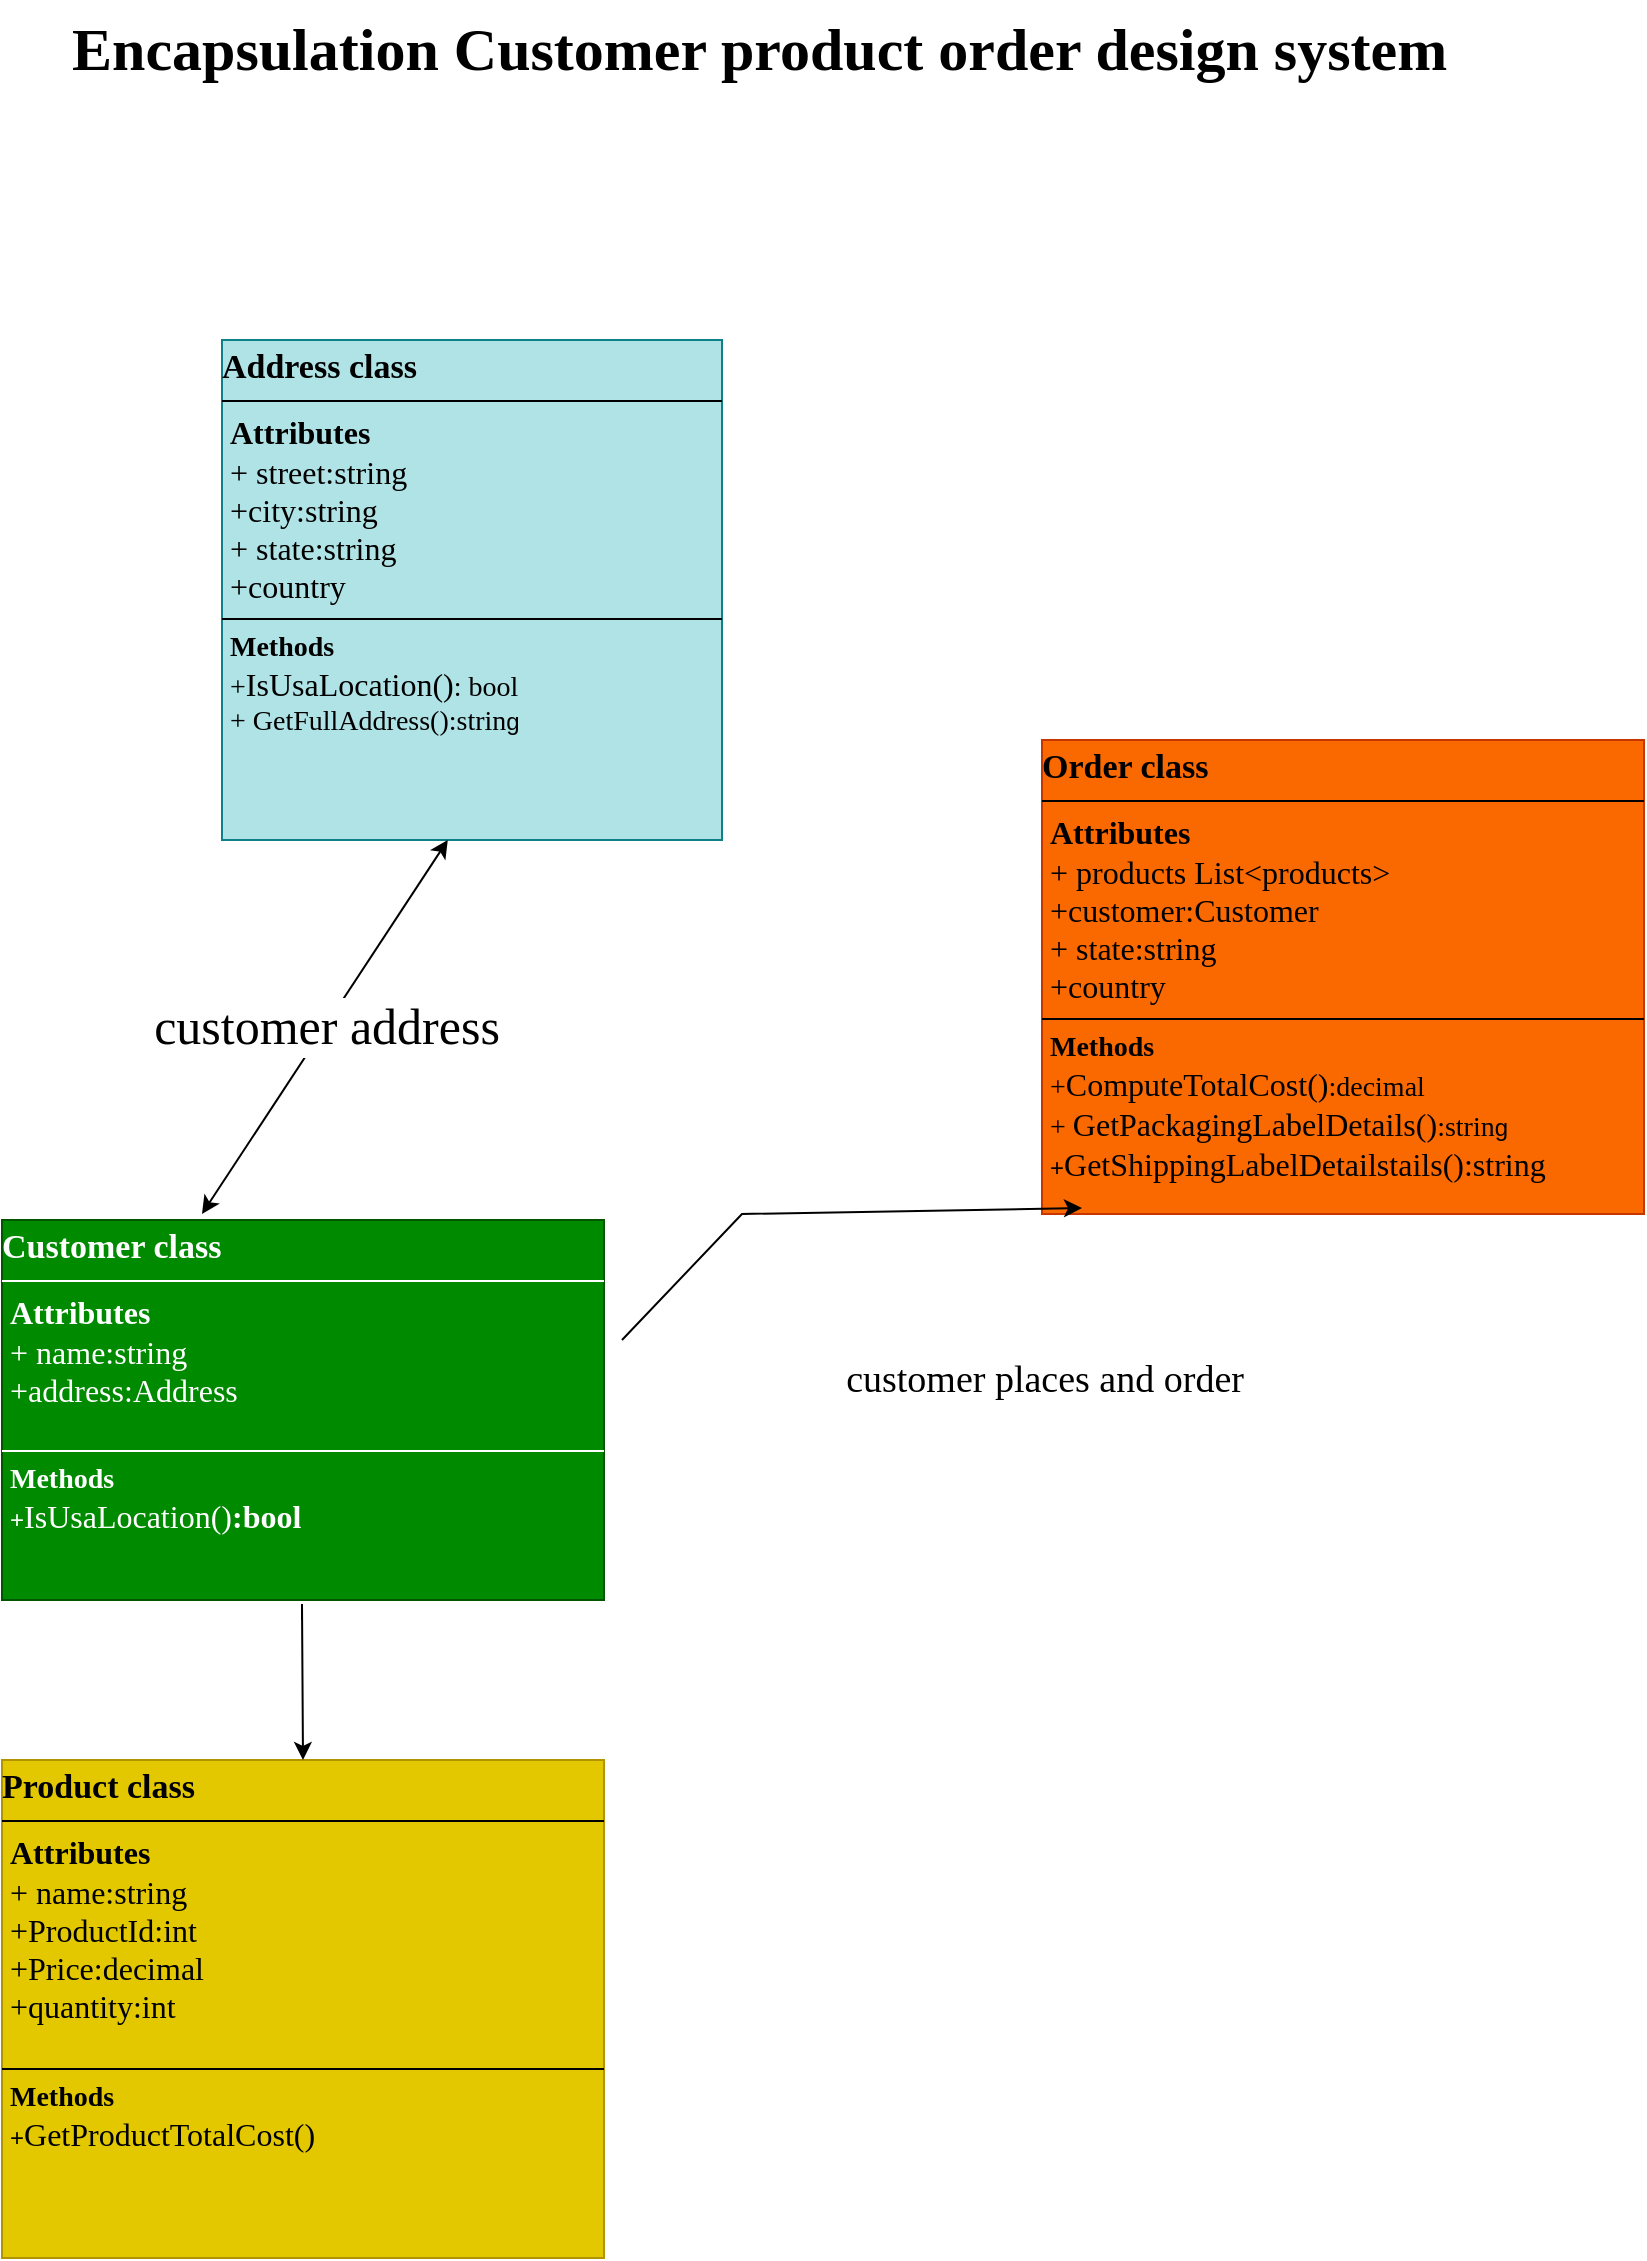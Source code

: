<mxfile version="24.9.1">
  <diagram name="Page-1" id="ILf9U53f0C0h9iRkxd_V">
    <mxGraphModel dx="808" dy="1297" grid="1" gridSize="10" guides="1" tooltips="1" connect="1" arrows="1" fold="1" page="1" pageScale="1" pageWidth="1100" pageHeight="850" math="0" shadow="0">
      <root>
        <mxCell id="0" />
        <mxCell id="1" parent="0" />
        <mxCell id="89QXTlPWQm8fRgov8DnZ-9" value="&lt;p style=&quot;margin: 4px 0px 0px;&quot;&gt;&lt;b style=&quot;&quot;&gt;&lt;font style=&quot;font-size: 17px;&quot; face=&quot;Times New Roman&quot;&gt;Order class&lt;/font&gt;&lt;/b&gt;&lt;br&gt;&lt;/p&gt;&lt;hr size=&quot;1&quot; style=&quot;border-style:solid;&quot;&gt;&lt;p style=&quot;margin:0px;margin-left:4px;&quot;&gt;&lt;font face=&quot;Times New Roman&quot;&gt;&lt;span style=&quot;font-size: 16px;&quot;&gt;&lt;b&gt;Attributes&lt;/b&gt;&lt;/span&gt;&lt;/font&gt;&lt;/p&gt;&lt;p style=&quot;margin:0px;margin-left:4px;&quot;&gt;&lt;font style=&quot;font-size: 16px;&quot; face=&quot;Times New Roman&quot;&gt;+ products List&amp;lt;products&amp;gt;&lt;/font&gt;&lt;/p&gt;&lt;p style=&quot;margin:0px;margin-left:4px;&quot;&gt;&lt;font style=&quot;font-size: 16px;&quot; face=&quot;Times New Roman&quot;&gt;+customer:Customer&lt;/font&gt;&lt;/p&gt;&lt;p style=&quot;margin:0px;margin-left:4px;&quot;&gt;&lt;span style=&quot;background-color: initial;&quot;&gt;&lt;font style=&quot;font-size: 16px;&quot; face=&quot;Times New Roman&quot;&gt;+ state:string&lt;/font&gt;&lt;/span&gt;&lt;/p&gt;&lt;p style=&quot;margin:0px;margin-left:4px;&quot;&gt;&lt;span style=&quot;background-color: initial;&quot;&gt;&lt;font style=&quot;font-size: 16px;&quot; face=&quot;Times New Roman&quot;&gt;+country&lt;/font&gt;&lt;/span&gt;&lt;/p&gt;&lt;hr size=&quot;1&quot; style=&quot;border-style:solid;&quot;&gt;&lt;p style=&quot;margin:0px;margin-left:4px;&quot;&gt;&lt;font face=&quot;Times New Roman&quot;&gt;&lt;span style=&quot;font-size: 14px;&quot;&gt;&lt;b&gt;Methods&lt;/b&gt;&lt;/span&gt;&lt;/font&gt;&lt;/p&gt;&lt;p style=&quot;margin:0px;margin-left:4px;&quot;&gt;&lt;font style=&quot;font-size: 14px;&quot; face=&quot;Times New Roman&quot;&gt;+&lt;/font&gt;&lt;span style=&quot;font-family: &amp;quot;Tibetan Machine Uni&amp;quot;; background-color: transparent; font-size: medium;&quot;&gt;ComputeTotalCost()&lt;/span&gt;&lt;span style=&quot;font-size: 14px; font-family: &amp;quot;Times New Roman&amp;quot;; background-color: initial;&quot;&gt;:decimal&lt;/span&gt;&lt;/p&gt;&lt;p style=&quot;margin:0px;margin-left:4px;&quot;&gt;&lt;font style=&quot;font-size: 14px;&quot; face=&quot;Times New Roman&quot;&gt;+&amp;nbsp;&lt;/font&gt;&lt;span style=&quot;font-family: &amp;quot;Tibetan Machine Uni&amp;quot;; background-color: transparent; font-size: medium;&quot;&gt;GetPackagingLabelDe&lt;/span&gt;&lt;span style=&quot;font-family: &amp;quot;Tibetan Machine Uni&amp;quot;; background-color: transparent; font-size: medium;&quot;&gt;tails()&lt;/span&gt;&lt;font style=&quot;background-color: initial; font-size: 14px;&quot; face=&quot;Times New Roman&quot;&gt;:strin&lt;/font&gt;&lt;span style=&quot;background-color: initial;&quot;&gt;g&lt;/span&gt;&lt;/p&gt;&lt;p style=&quot;margin:0px;margin-left:4px;&quot;&gt;&lt;span style=&quot;background-color: initial;&quot;&gt;+&lt;/span&gt;&lt;span style=&quot;font-family: &amp;quot;Tibetan Machine Uni&amp;quot;; background-color: transparent; font-size: medium;&quot;&gt;GetShippingLabelDetailstails():string&lt;/span&gt;&lt;/p&gt;&lt;p style=&quot;margin:0px;margin-left:4px;&quot;&gt;&lt;span style=&quot;background-color: initial;&quot;&gt;&lt;br&gt;&lt;/span&gt;&lt;/p&gt;" style="verticalAlign=top;align=left;overflow=fill;html=1;whiteSpace=wrap;fillColor=#fa6800;fontColor=#000000;strokeColor=#C73500;" vertex="1" parent="1">
          <mxGeometry x="530" y="-450" width="301" height="237" as="geometry" />
        </mxCell>
        <mxCell id="89QXTlPWQm8fRgov8DnZ-6" value="&lt;p style=&quot;margin: 4px 0px 0px;&quot;&gt;&lt;b style=&quot;&quot;&gt;&lt;font style=&quot;font-size: 17px;&quot; face=&quot;Times New Roman&quot;&gt;Address class&lt;/font&gt;&lt;/b&gt;&lt;br&gt;&lt;/p&gt;&lt;hr size=&quot;1&quot; style=&quot;border-style:solid;&quot;&gt;&lt;p style=&quot;margin:0px;margin-left:4px;&quot;&gt;&lt;font face=&quot;Times New Roman&quot;&gt;&lt;span style=&quot;font-size: 16px;&quot;&gt;&lt;b&gt;Attributes&lt;/b&gt;&lt;/span&gt;&lt;/font&gt;&lt;/p&gt;&lt;p style=&quot;margin:0px;margin-left:4px;&quot;&gt;&lt;font style=&quot;font-size: 16px;&quot; face=&quot;Times New Roman&quot;&gt;+ street:string&lt;/font&gt;&lt;/p&gt;&lt;p style=&quot;margin:0px;margin-left:4px;&quot;&gt;&lt;font style=&quot;font-size: 16px;&quot; face=&quot;Times New Roman&quot;&gt;+city:string&lt;/font&gt;&lt;/p&gt;&lt;p style=&quot;margin:0px;margin-left:4px;&quot;&gt;&lt;span style=&quot;background-color: initial;&quot;&gt;&lt;font style=&quot;font-size: 16px;&quot; face=&quot;Times New Roman&quot;&gt;+ state:string&lt;/font&gt;&lt;/span&gt;&lt;/p&gt;&lt;p style=&quot;margin:0px;margin-left:4px;&quot;&gt;&lt;span style=&quot;background-color: initial;&quot;&gt;&lt;font style=&quot;font-size: 16px;&quot; face=&quot;Times New Roman&quot;&gt;+country&lt;/font&gt;&lt;/span&gt;&lt;/p&gt;&lt;hr size=&quot;1&quot; style=&quot;border-style:solid;&quot;&gt;&lt;p style=&quot;margin:0px;margin-left:4px;&quot;&gt;&lt;font face=&quot;Times New Roman&quot;&gt;&lt;span style=&quot;font-size: 14px;&quot;&gt;&lt;b&gt;Methods&lt;/b&gt;&lt;/span&gt;&lt;/font&gt;&lt;/p&gt;&lt;p style=&quot;margin:0px;margin-left:4px;&quot;&gt;&lt;font style=&quot;font-size: 14px;&quot; face=&quot;Times New Roman&quot;&gt;+&lt;/font&gt;&lt;span style=&quot;font-family: &amp;quot;Tibetan Machine Uni&amp;quot;; background-color: transparent; font-size: medium;&quot;&gt;IsUsa&lt;/span&gt;&lt;span style=&quot;font-family: &amp;quot;Tibetan Machine Uni&amp;quot;; background-color: transparent; font-size: medium;&quot;&gt;Location()&lt;/span&gt;&lt;span style=&quot;font-size: 14px; font-family: &amp;quot;Times New Roman&amp;quot;; background-color: initial;&quot;&gt;: bool&lt;/span&gt;&lt;/p&gt;&lt;p style=&quot;margin:0px;margin-left:4px;&quot;&gt;&lt;font style=&quot;font-size: 14px;&quot; face=&quot;Times New Roman&quot;&gt;+ GetFullAddress():strin&lt;/font&gt;g&lt;/p&gt;" style="verticalAlign=top;align=left;overflow=fill;html=1;whiteSpace=wrap;fillColor=#b0e3e6;strokeColor=#0e8088;" vertex="1" parent="1">
          <mxGeometry x="120" y="-650" width="250" height="250" as="geometry" />
        </mxCell>
        <mxCell id="89QXTlPWQm8fRgov8DnZ-10" value="&lt;p style=&quot;margin: 4px 0px 0px;&quot;&gt;&lt;b style=&quot;&quot;&gt;&lt;font style=&quot;font-size: 17px;&quot; face=&quot;Times New Roman&quot;&gt;Customer class&lt;/font&gt;&lt;/b&gt;&lt;br&gt;&lt;/p&gt;&lt;hr size=&quot;1&quot; style=&quot;border-style:solid;&quot;&gt;&lt;p style=&quot;margin:0px;margin-left:4px;&quot;&gt;&lt;font face=&quot;Times New Roman&quot;&gt;&lt;span style=&quot;font-size: 16px;&quot;&gt;&lt;b&gt;Attributes&lt;/b&gt;&lt;/span&gt;&lt;/font&gt;&lt;/p&gt;&lt;p style=&quot;margin:0px;margin-left:4px;&quot;&gt;&lt;font style=&quot;font-size: 16px;&quot; face=&quot;Times New Roman&quot;&gt;+ name:string&lt;/font&gt;&lt;/p&gt;&lt;p style=&quot;margin:0px;margin-left:4px;&quot;&gt;&lt;font style=&quot;font-size: 16px;&quot; face=&quot;Times New Roman&quot;&gt;+address:Address&lt;/font&gt;&lt;/p&gt;&lt;p style=&quot;margin:0px;margin-left:4px;&quot;&gt;&lt;br&gt;&lt;/p&gt;&lt;hr size=&quot;1&quot; style=&quot;border-style:solid;&quot;&gt;&lt;p style=&quot;margin:0px;margin-left:4px;&quot;&gt;&lt;font face=&quot;Times New Roman&quot;&gt;&lt;span style=&quot;font-size: 14px;&quot;&gt;&lt;b&gt;Methods&lt;/b&gt;&lt;/span&gt;&lt;/font&gt;&lt;/p&gt;&lt;p style=&quot;margin:0px;margin-left:4px;&quot;&gt;+&lt;span style=&quot;font-family: &amp;quot;Tibetan Machine Uni&amp;quot;; background-color: transparent; font-size: medium;&quot;&gt;IsUsa&lt;/span&gt;&lt;span style=&quot;font-family: &amp;quot;Tibetan Machine Uni&amp;quot;; background-color: transparent; font-size: medium;&quot;&gt;Location()&lt;b&gt;:bool&lt;/b&gt;&lt;/span&gt;&lt;/p&gt;&lt;p style=&quot;margin:0px;margin-left:4px;&quot;&gt;&lt;span style=&quot;background-color: initial;&quot;&gt;&lt;br&gt;&lt;/span&gt;&lt;/p&gt;" style="verticalAlign=top;align=left;overflow=fill;html=1;whiteSpace=wrap;fillColor=#008a00;strokeColor=#005700;fontColor=#ffffff;" vertex="1" parent="1">
          <mxGeometry x="10" y="-210" width="301" height="190" as="geometry" />
        </mxCell>
        <mxCell id="89QXTlPWQm8fRgov8DnZ-11" value="&lt;p style=&quot;margin: 4px 0px 0px;&quot;&gt;&lt;b style=&quot;&quot;&gt;&lt;font style=&quot;font-size: 17px;&quot; face=&quot;Times New Roman&quot;&gt;Product class&lt;/font&gt;&lt;/b&gt;&lt;br&gt;&lt;/p&gt;&lt;hr size=&quot;1&quot; style=&quot;border-style:solid;&quot;&gt;&lt;p style=&quot;margin:0px;margin-left:4px;&quot;&gt;&lt;font face=&quot;Times New Roman&quot;&gt;&lt;span style=&quot;font-size: 16px;&quot;&gt;&lt;b&gt;Attributes&lt;/b&gt;&lt;/span&gt;&lt;/font&gt;&lt;/p&gt;&lt;p style=&quot;margin:0px;margin-left:4px;&quot;&gt;&lt;font style=&quot;font-size: 16px;&quot; face=&quot;Times New Roman&quot;&gt;+ name:string&lt;/font&gt;&lt;/p&gt;&lt;p style=&quot;margin:0px;margin-left:4px;&quot;&gt;&lt;font style=&quot;font-size: 16px;&quot; face=&quot;Times New Roman&quot;&gt;+ProductId:int&lt;/font&gt;&lt;/p&gt;&lt;p style=&quot;margin:0px;margin-left:4px;&quot;&gt;&lt;font style=&quot;font-size: 16px;&quot; face=&quot;Times New Roman&quot;&gt;+Price:decimal&lt;/font&gt;&lt;/p&gt;&lt;p style=&quot;margin:0px;margin-left:4px;&quot;&gt;&lt;font style=&quot;font-size: 16px;&quot; face=&quot;Times New Roman&quot;&gt;+quantity:int&lt;/font&gt;&lt;/p&gt;&lt;p style=&quot;margin:0px;margin-left:4px;&quot;&gt;&lt;br&gt;&lt;/p&gt;&lt;hr size=&quot;1&quot; style=&quot;border-style:solid;&quot;&gt;&lt;p style=&quot;margin:0px;margin-left:4px;&quot;&gt;&lt;font face=&quot;Times New Roman&quot;&gt;&lt;span style=&quot;font-size: 14px;&quot;&gt;&lt;b&gt;Methods&lt;/b&gt;&lt;/span&gt;&lt;/font&gt;&lt;/p&gt;&lt;p style=&quot;margin:0px;margin-left:4px;&quot;&gt;+&lt;span style=&quot;font-family: &amp;quot;Tibetan Machine Uni&amp;quot;; background-color: transparent; font-size: medium;&quot;&gt;GetProductTotalCost()&lt;/span&gt;&lt;/p&gt;&lt;p style=&quot;margin:0px;margin-left:4px;&quot;&gt;&lt;span style=&quot;background-color: initial;&quot;&gt;&lt;br&gt;&lt;/span&gt;&lt;/p&gt;" style="verticalAlign=top;align=left;overflow=fill;html=1;whiteSpace=wrap;fillColor=#e3c800;fontColor=#000000;strokeColor=#B09500;" vertex="1" parent="1">
          <mxGeometry x="10" y="60" width="301" height="249" as="geometry" />
        </mxCell>
        <mxCell id="89QXTlPWQm8fRgov8DnZ-15" value="&lt;font face=&quot;Times New Roman&quot; style=&quot;font-size: 19px;&quot;&gt;customer places and order&lt;/font&gt;" style="endArrow=classic;html=1;rounded=0;" edge="1" parent="1">
          <mxGeometry x="0.883" y="-86" width="50" height="50" relative="1" as="geometry">
            <mxPoint x="380" y="-213" as="sourcePoint" />
            <mxPoint x="550" y="-216" as="targetPoint" />
            <Array as="points">
              <mxPoint x="320" y="-150" />
              <mxPoint x="380" y="-213" />
            </Array>
            <mxPoint as="offset" />
          </mxGeometry>
        </mxCell>
        <mxCell id="89QXTlPWQm8fRgov8DnZ-16" value="&lt;font style=&quot;font-size: 25px;&quot; face=&quot;Times New Roman&quot;&gt;customer address&lt;/font&gt;" style="endArrow=classic;startArrow=classic;html=1;rounded=0;exitX=0.033;exitY=-0.016;exitDx=0;exitDy=0;exitPerimeter=0;" edge="1" parent="1">
          <mxGeometry x="0.002" width="50" height="50" relative="1" as="geometry">
            <mxPoint x="110.003" y="-213.04" as="sourcePoint" />
            <mxPoint x="232.901" y="-400" as="targetPoint" />
            <mxPoint as="offset" />
          </mxGeometry>
        </mxCell>
        <mxCell id="89QXTlPWQm8fRgov8DnZ-21" value="&lt;b style=&quot;forced-color-adjust: none; color: rgb(0, 0, 0); font-family: &amp;quot;Times New Roman&amp;quot;; font-size: 30px; font-style: normal; font-variant-ligatures: normal; font-variant-caps: normal; letter-spacing: normal; orphans: 2; text-align: center; text-indent: 0px; text-transform: none; widows: 2; word-spacing: 0px; -webkit-text-stroke-width: 0px; white-space: nowrap; background-color: rgb(255, 255, 255); text-decoration-thickness: initial; text-decoration-style: initial; text-decoration-color: initial;&quot;&gt;Encapsulation Customer product order design system&lt;/b&gt;" style="text;whiteSpace=wrap;html=1;" vertex="1" parent="1">
          <mxGeometry x="43" y="-820" width="560" height="60" as="geometry" />
        </mxCell>
        <mxCell id="89QXTlPWQm8fRgov8DnZ-24" value="" style="endArrow=classic;html=1;rounded=0;entryX=0.5;entryY=0;entryDx=0;entryDy=0;" edge="1" parent="1" target="89QXTlPWQm8fRgov8DnZ-11">
          <mxGeometry width="50" height="50" relative="1" as="geometry">
            <mxPoint x="160" y="-10" as="sourcePoint" />
            <mxPoint x="160" y="20" as="targetPoint" />
            <Array as="points">
              <mxPoint x="160" y="-18" />
            </Array>
          </mxGeometry>
        </mxCell>
      </root>
    </mxGraphModel>
  </diagram>
</mxfile>
